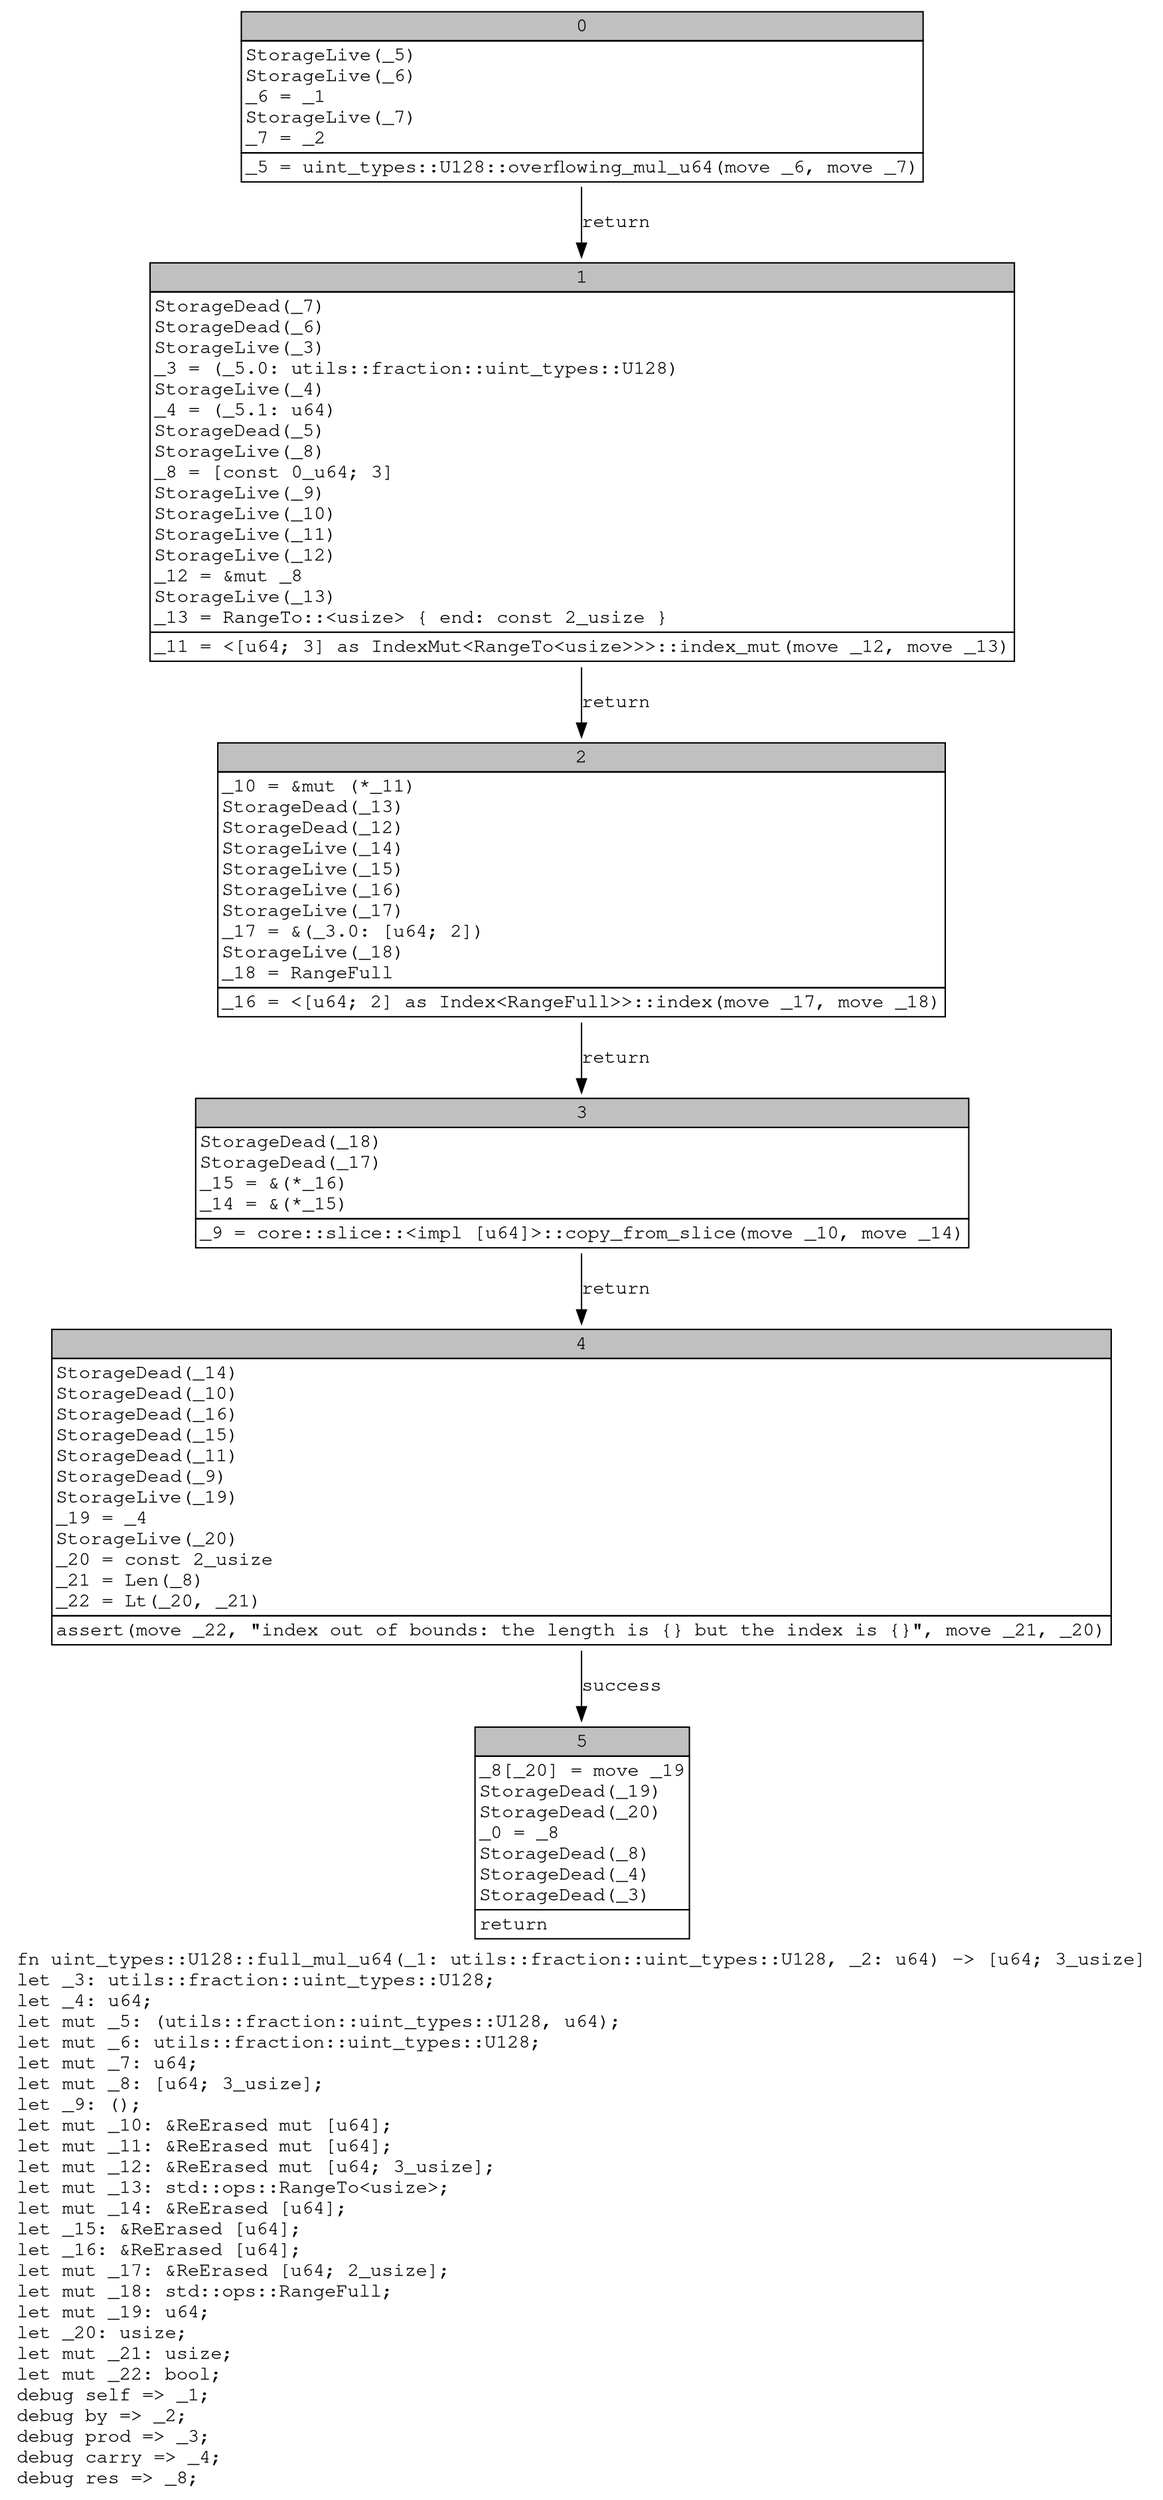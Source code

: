 digraph Mir_0_11897 {
    graph [fontname="Courier, monospace"];
    node [fontname="Courier, monospace"];
    edge [fontname="Courier, monospace"];
    label=<fn uint_types::U128::full_mul_u64(_1: utils::fraction::uint_types::U128, _2: u64) -&gt; [u64; 3_usize]<br align="left"/>let _3: utils::fraction::uint_types::U128;<br align="left"/>let _4: u64;<br align="left"/>let mut _5: (utils::fraction::uint_types::U128, u64);<br align="left"/>let mut _6: utils::fraction::uint_types::U128;<br align="left"/>let mut _7: u64;<br align="left"/>let mut _8: [u64; 3_usize];<br align="left"/>let _9: ();<br align="left"/>let mut _10: &amp;ReErased mut [u64];<br align="left"/>let mut _11: &amp;ReErased mut [u64];<br align="left"/>let mut _12: &amp;ReErased mut [u64; 3_usize];<br align="left"/>let mut _13: std::ops::RangeTo&lt;usize&gt;;<br align="left"/>let mut _14: &amp;ReErased [u64];<br align="left"/>let _15: &amp;ReErased [u64];<br align="left"/>let _16: &amp;ReErased [u64];<br align="left"/>let mut _17: &amp;ReErased [u64; 2_usize];<br align="left"/>let mut _18: std::ops::RangeFull;<br align="left"/>let mut _19: u64;<br align="left"/>let _20: usize;<br align="left"/>let mut _21: usize;<br align="left"/>let mut _22: bool;<br align="left"/>debug self =&gt; _1;<br align="left"/>debug by =&gt; _2;<br align="left"/>debug prod =&gt; _3;<br align="left"/>debug carry =&gt; _4;<br align="left"/>debug res =&gt; _8;<br align="left"/>>;
    bb0__0_11897 [shape="none", label=<<table border="0" cellborder="1" cellspacing="0"><tr><td bgcolor="gray" align="center" colspan="1">0</td></tr><tr><td align="left" balign="left">StorageLive(_5)<br/>StorageLive(_6)<br/>_6 = _1<br/>StorageLive(_7)<br/>_7 = _2<br/></td></tr><tr><td align="left">_5 = uint_types::U128::overflowing_mul_u64(move _6, move _7)</td></tr></table>>];
    bb1__0_11897 [shape="none", label=<<table border="0" cellborder="1" cellspacing="0"><tr><td bgcolor="gray" align="center" colspan="1">1</td></tr><tr><td align="left" balign="left">StorageDead(_7)<br/>StorageDead(_6)<br/>StorageLive(_3)<br/>_3 = (_5.0: utils::fraction::uint_types::U128)<br/>StorageLive(_4)<br/>_4 = (_5.1: u64)<br/>StorageDead(_5)<br/>StorageLive(_8)<br/>_8 = [const 0_u64; 3]<br/>StorageLive(_9)<br/>StorageLive(_10)<br/>StorageLive(_11)<br/>StorageLive(_12)<br/>_12 = &amp;mut _8<br/>StorageLive(_13)<br/>_13 = RangeTo::&lt;usize&gt; { end: const 2_usize }<br/></td></tr><tr><td align="left">_11 = &lt;[u64; 3] as IndexMut&lt;RangeTo&lt;usize&gt;&gt;&gt;::index_mut(move _12, move _13)</td></tr></table>>];
    bb2__0_11897 [shape="none", label=<<table border="0" cellborder="1" cellspacing="0"><tr><td bgcolor="gray" align="center" colspan="1">2</td></tr><tr><td align="left" balign="left">_10 = &amp;mut (*_11)<br/>StorageDead(_13)<br/>StorageDead(_12)<br/>StorageLive(_14)<br/>StorageLive(_15)<br/>StorageLive(_16)<br/>StorageLive(_17)<br/>_17 = &amp;(_3.0: [u64; 2])<br/>StorageLive(_18)<br/>_18 = RangeFull<br/></td></tr><tr><td align="left">_16 = &lt;[u64; 2] as Index&lt;RangeFull&gt;&gt;::index(move _17, move _18)</td></tr></table>>];
    bb3__0_11897 [shape="none", label=<<table border="0" cellborder="1" cellspacing="0"><tr><td bgcolor="gray" align="center" colspan="1">3</td></tr><tr><td align="left" balign="left">StorageDead(_18)<br/>StorageDead(_17)<br/>_15 = &amp;(*_16)<br/>_14 = &amp;(*_15)<br/></td></tr><tr><td align="left">_9 = core::slice::&lt;impl [u64]&gt;::copy_from_slice(move _10, move _14)</td></tr></table>>];
    bb4__0_11897 [shape="none", label=<<table border="0" cellborder="1" cellspacing="0"><tr><td bgcolor="gray" align="center" colspan="1">4</td></tr><tr><td align="left" balign="left">StorageDead(_14)<br/>StorageDead(_10)<br/>StorageDead(_16)<br/>StorageDead(_15)<br/>StorageDead(_11)<br/>StorageDead(_9)<br/>StorageLive(_19)<br/>_19 = _4<br/>StorageLive(_20)<br/>_20 = const 2_usize<br/>_21 = Len(_8)<br/>_22 = Lt(_20, _21)<br/></td></tr><tr><td align="left">assert(move _22, &quot;index out of bounds: the length is {} but the index is {}&quot;, move _21, _20)</td></tr></table>>];
    bb5__0_11897 [shape="none", label=<<table border="0" cellborder="1" cellspacing="0"><tr><td bgcolor="gray" align="center" colspan="1">5</td></tr><tr><td align="left" balign="left">_8[_20] = move _19<br/>StorageDead(_19)<br/>StorageDead(_20)<br/>_0 = _8<br/>StorageDead(_8)<br/>StorageDead(_4)<br/>StorageDead(_3)<br/></td></tr><tr><td align="left">return</td></tr></table>>];
    bb0__0_11897 -> bb1__0_11897 [label="return"];
    bb1__0_11897 -> bb2__0_11897 [label="return"];
    bb2__0_11897 -> bb3__0_11897 [label="return"];
    bb3__0_11897 -> bb4__0_11897 [label="return"];
    bb4__0_11897 -> bb5__0_11897 [label="success"];
}

